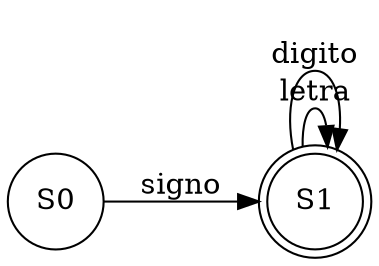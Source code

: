 digraph grafica{
rankdir=LR;
forcelabels= true;
node [shape = circle];
S0 [label = "S0"];
S1 [label = "S1", shape = doublecircle];
S0->S1[label="signo"]
S1->S1[label="letra"]
S1->S1[label="digito"]

}